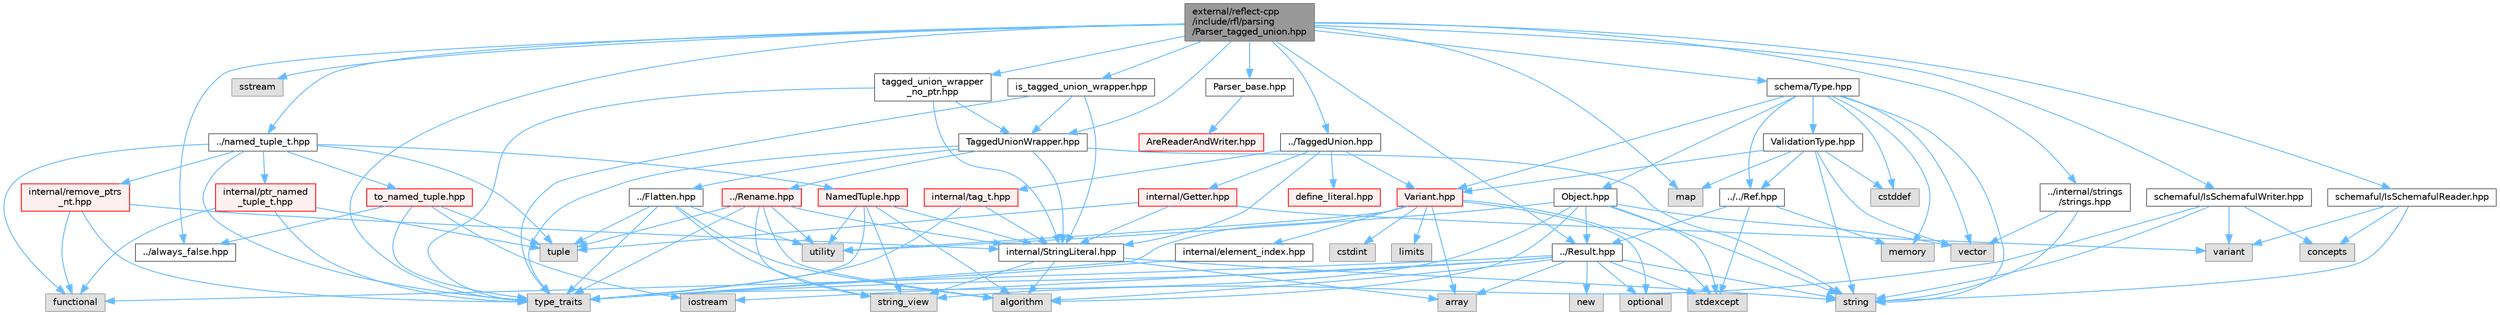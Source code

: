 digraph "external/reflect-cpp/include/rfl/parsing/Parser_tagged_union.hpp"
{
 // LATEX_PDF_SIZE
  bgcolor="transparent";
  edge [fontname=Helvetica,fontsize=10,labelfontname=Helvetica,labelfontsize=10];
  node [fontname=Helvetica,fontsize=10,shape=box,height=0.2,width=0.4];
  Node1 [id="Node000001",label="external/reflect-cpp\l/include/rfl/parsing\l/Parser_tagged_union.hpp",height=0.2,width=0.4,color="gray40", fillcolor="grey60", style="filled", fontcolor="black",tooltip=" "];
  Node1 -> Node2 [id="edge1_Node000001_Node000002",color="steelblue1",style="solid",tooltip=" "];
  Node2 [id="Node000002",label="map",height=0.2,width=0.4,color="grey60", fillcolor="#E0E0E0", style="filled",tooltip=" "];
  Node1 -> Node3 [id="edge2_Node000001_Node000003",color="steelblue1",style="solid",tooltip=" "];
  Node3 [id="Node000003",label="sstream",height=0.2,width=0.4,color="grey60", fillcolor="#E0E0E0", style="filled",tooltip=" "];
  Node1 -> Node4 [id="edge3_Node000001_Node000004",color="steelblue1",style="solid",tooltip=" "];
  Node4 [id="Node000004",label="type_traits",height=0.2,width=0.4,color="grey60", fillcolor="#E0E0E0", style="filled",tooltip=" "];
  Node1 -> Node5 [id="edge4_Node000001_Node000005",color="steelblue1",style="solid",tooltip=" "];
  Node5 [id="Node000005",label="../Result.hpp",height=0.2,width=0.4,color="grey40", fillcolor="white", style="filled",URL="$_result_8hpp.html",tooltip=" "];
  Node5 -> Node6 [id="edge5_Node000005_Node000006",color="steelblue1",style="solid",tooltip=" "];
  Node6 [id="Node000006",label="algorithm",height=0.2,width=0.4,color="grey60", fillcolor="#E0E0E0", style="filled",tooltip=" "];
  Node5 -> Node7 [id="edge6_Node000005_Node000007",color="steelblue1",style="solid",tooltip=" "];
  Node7 [id="Node000007",label="array",height=0.2,width=0.4,color="grey60", fillcolor="#E0E0E0", style="filled",tooltip=" "];
  Node5 -> Node8 [id="edge7_Node000005_Node000008",color="steelblue1",style="solid",tooltip=" "];
  Node8 [id="Node000008",label="functional",height=0.2,width=0.4,color="grey60", fillcolor="#E0E0E0", style="filled",tooltip=" "];
  Node5 -> Node9 [id="edge8_Node000005_Node000009",color="steelblue1",style="solid",tooltip=" "];
  Node9 [id="Node000009",label="iostream",height=0.2,width=0.4,color="grey60", fillcolor="#E0E0E0", style="filled",tooltip=" "];
  Node5 -> Node10 [id="edge9_Node000005_Node000010",color="steelblue1",style="solid",tooltip=" "];
  Node10 [id="Node000010",label="new",height=0.2,width=0.4,color="grey60", fillcolor="#E0E0E0", style="filled",tooltip=" "];
  Node5 -> Node11 [id="edge10_Node000005_Node000011",color="steelblue1",style="solid",tooltip=" "];
  Node11 [id="Node000011",label="optional",height=0.2,width=0.4,color="grey60", fillcolor="#E0E0E0", style="filled",tooltip=" "];
  Node5 -> Node12 [id="edge11_Node000005_Node000012",color="steelblue1",style="solid",tooltip=" "];
  Node12 [id="Node000012",label="stdexcept",height=0.2,width=0.4,color="grey60", fillcolor="#E0E0E0", style="filled",tooltip=" "];
  Node5 -> Node13 [id="edge12_Node000005_Node000013",color="steelblue1",style="solid",tooltip=" "];
  Node13 [id="Node000013",label="string",height=0.2,width=0.4,color="grey60", fillcolor="#E0E0E0", style="filled",tooltip=" "];
  Node5 -> Node4 [id="edge13_Node000005_Node000004",color="steelblue1",style="solid",tooltip=" "];
  Node1 -> Node14 [id="edge14_Node000001_Node000014",color="steelblue1",style="solid",tooltip=" "];
  Node14 [id="Node000014",label="../TaggedUnion.hpp",height=0.2,width=0.4,color="grey40", fillcolor="white", style="filled",URL="$_tagged_union_8hpp.html",tooltip=" "];
  Node14 -> Node15 [id="edge15_Node000014_Node000015",color="steelblue1",style="solid",tooltip=" "];
  Node15 [id="Node000015",label="Variant.hpp",height=0.2,width=0.4,color="red", fillcolor="#FFF0F0", style="filled",URL="$_variant_8hpp.html",tooltip=" "];
  Node15 -> Node7 [id="edge16_Node000015_Node000007",color="steelblue1",style="solid",tooltip=" "];
  Node15 -> Node16 [id="edge17_Node000015_Node000016",color="steelblue1",style="solid",tooltip=" "];
  Node16 [id="Node000016",label="cstdint",height=0.2,width=0.4,color="grey60", fillcolor="#E0E0E0", style="filled",tooltip=" "];
  Node15 -> Node17 [id="edge18_Node000015_Node000017",color="steelblue1",style="solid",tooltip=" "];
  Node17 [id="Node000017",label="limits",height=0.2,width=0.4,color="grey60", fillcolor="#E0E0E0", style="filled",tooltip=" "];
  Node15 -> Node11 [id="edge19_Node000015_Node000011",color="steelblue1",style="solid",tooltip=" "];
  Node15 -> Node12 [id="edge20_Node000015_Node000012",color="steelblue1",style="solid",tooltip=" "];
  Node15 -> Node4 [id="edge21_Node000015_Node000004",color="steelblue1",style="solid",tooltip=" "];
  Node15 -> Node18 [id="edge22_Node000015_Node000018",color="steelblue1",style="solid",tooltip=" "];
  Node18 [id="Node000018",label="utility",height=0.2,width=0.4,color="grey60", fillcolor="#E0E0E0", style="filled",tooltip=" "];
  Node15 -> Node19 [id="edge23_Node000015_Node000019",color="steelblue1",style="solid",tooltip=" "];
  Node19 [id="Node000019",label="internal/element_index.hpp",height=0.2,width=0.4,color="grey40", fillcolor="white", style="filled",URL="$element__index_8hpp.html",tooltip=" "];
  Node19 -> Node4 [id="edge24_Node000019_Node000004",color="steelblue1",style="solid",tooltip=" "];
  Node14 -> Node28 [id="edge25_Node000014_Node000028",color="steelblue1",style="solid",tooltip=" "];
  Node28 [id="Node000028",label="define_literal.hpp",height=0.2,width=0.4,color="red", fillcolor="#FFF0F0", style="filled",URL="$define__literal_8hpp.html",tooltip=" "];
  Node14 -> Node39 [id="edge26_Node000014_Node000039",color="steelblue1",style="solid",tooltip=" "];
  Node39 [id="Node000039",label="internal/Getter.hpp",height=0.2,width=0.4,color="red", fillcolor="#FFF0F0", style="filled",URL="$_getter_8hpp.html",tooltip=" "];
  Node39 -> Node22 [id="edge27_Node000039_Node000022",color="steelblue1",style="solid",tooltip=" "];
  Node22 [id="Node000022",label="tuple",height=0.2,width=0.4,color="grey60", fillcolor="#E0E0E0", style="filled",tooltip=" "];
  Node39 -> Node40 [id="edge28_Node000039_Node000040",color="steelblue1",style="solid",tooltip=" "];
  Node40 [id="Node000040",label="variant",height=0.2,width=0.4,color="grey60", fillcolor="#E0E0E0", style="filled",tooltip=" "];
  Node39 -> Node35 [id="edge29_Node000039_Node000035",color="steelblue1",style="solid",tooltip=" "];
  Node35 [id="Node000035",label="internal/StringLiteral.hpp",height=0.2,width=0.4,color="grey40", fillcolor="white", style="filled",URL="$_string_literal_8hpp.html",tooltip=" "];
  Node35 -> Node6 [id="edge30_Node000035_Node000006",color="steelblue1",style="solid",tooltip=" "];
  Node35 -> Node7 [id="edge31_Node000035_Node000007",color="steelblue1",style="solid",tooltip=" "];
  Node35 -> Node13 [id="edge32_Node000035_Node000013",color="steelblue1",style="solid",tooltip=" "];
  Node35 -> Node36 [id="edge33_Node000035_Node000036",color="steelblue1",style="solid",tooltip=" "];
  Node36 [id="Node000036",label="string_view",height=0.2,width=0.4,color="grey60", fillcolor="#E0E0E0", style="filled",tooltip=" "];
  Node14 -> Node35 [id="edge34_Node000014_Node000035",color="steelblue1",style="solid",tooltip=" "];
  Node14 -> Node42 [id="edge35_Node000014_Node000042",color="steelblue1",style="solid",tooltip=" "];
  Node42 [id="Node000042",label="internal/tag_t.hpp",height=0.2,width=0.4,color="red", fillcolor="#FFF0F0", style="filled",URL="$tag__t_8hpp.html",tooltip=" "];
  Node42 -> Node4 [id="edge36_Node000042_Node000004",color="steelblue1",style="solid",tooltip=" "];
  Node42 -> Node35 [id="edge37_Node000042_Node000035",color="steelblue1",style="solid",tooltip=" "];
  Node1 -> Node48 [id="edge38_Node000001_Node000048",color="steelblue1",style="solid",tooltip=" "];
  Node48 [id="Node000048",label="../always_false.hpp",height=0.2,width=0.4,color="grey40", fillcolor="white", style="filled",URL="$always__false_8hpp.html",tooltip=" "];
  Node1 -> Node104 [id="edge39_Node000001_Node000104",color="steelblue1",style="solid",tooltip=" "];
  Node104 [id="Node000104",label="../internal/strings\l/strings.hpp",height=0.2,width=0.4,color="grey40", fillcolor="white", style="filled",URL="$strings_8hpp.html",tooltip=" "];
  Node104 -> Node13 [id="edge40_Node000104_Node000013",color="steelblue1",style="solid",tooltip=" "];
  Node104 -> Node31 [id="edge41_Node000104_Node000031",color="steelblue1",style="solid",tooltip=" "];
  Node31 [id="Node000031",label="vector",height=0.2,width=0.4,color="grey60", fillcolor="#E0E0E0", style="filled",tooltip=" "];
  Node1 -> Node56 [id="edge42_Node000001_Node000056",color="steelblue1",style="solid",tooltip=" "];
  Node56 [id="Node000056",label="../named_tuple_t.hpp",height=0.2,width=0.4,color="grey40", fillcolor="white", style="filled",URL="$named__tuple__t_8hpp.html",tooltip=" "];
  Node56 -> Node8 [id="edge43_Node000056_Node000008",color="steelblue1",style="solid",tooltip=" "];
  Node56 -> Node22 [id="edge44_Node000056_Node000022",color="steelblue1",style="solid",tooltip=" "];
  Node56 -> Node4 [id="edge45_Node000056_Node000004",color="steelblue1",style="solid",tooltip=" "];
  Node56 -> Node57 [id="edge46_Node000056_Node000057",color="steelblue1",style="solid",tooltip=" "];
  Node57 [id="Node000057",label="NamedTuple.hpp",height=0.2,width=0.4,color="red", fillcolor="#FFF0F0", style="filled",URL="$_named_tuple_8hpp.html",tooltip=" "];
  Node57 -> Node6 [id="edge47_Node000057_Node000006",color="steelblue1",style="solid",tooltip=" "];
  Node57 -> Node36 [id="edge48_Node000057_Node000036",color="steelblue1",style="solid",tooltip=" "];
  Node57 -> Node4 [id="edge49_Node000057_Node000004",color="steelblue1",style="solid",tooltip=" "];
  Node57 -> Node18 [id="edge50_Node000057_Node000018",color="steelblue1",style="solid",tooltip=" "];
  Node57 -> Node35 [id="edge51_Node000057_Node000035",color="steelblue1",style="solid",tooltip=" "];
  Node56 -> Node72 [id="edge52_Node000056_Node000072",color="steelblue1",style="solid",tooltip=" "];
  Node72 [id="Node000072",label="internal/ptr_named\l_tuple_t.hpp",height=0.2,width=0.4,color="red", fillcolor="#FFF0F0", style="filled",URL="$ptr__named__tuple__t_8hpp.html",tooltip=" "];
  Node72 -> Node8 [id="edge53_Node000072_Node000008",color="steelblue1",style="solid",tooltip=" "];
  Node72 -> Node22 [id="edge54_Node000072_Node000022",color="steelblue1",style="solid",tooltip=" "];
  Node72 -> Node4 [id="edge55_Node000072_Node000004",color="steelblue1",style="solid",tooltip=" "];
  Node56 -> Node93 [id="edge56_Node000056_Node000093",color="steelblue1",style="solid",tooltip=" "];
  Node93 [id="Node000093",label="internal/remove_ptrs\l_nt.hpp",height=0.2,width=0.4,color="red", fillcolor="#FFF0F0", style="filled",URL="$remove__ptrs__nt_8hpp.html",tooltip=" "];
  Node93 -> Node8 [id="edge57_Node000093_Node000008",color="steelblue1",style="solid",tooltip=" "];
  Node93 -> Node4 [id="edge58_Node000093_Node000004",color="steelblue1",style="solid",tooltip=" "];
  Node93 -> Node35 [id="edge59_Node000093_Node000035",color="steelblue1",style="solid",tooltip=" "];
  Node56 -> Node94 [id="edge60_Node000056_Node000094",color="steelblue1",style="solid",tooltip=" "];
  Node94 [id="Node000094",label="to_named_tuple.hpp",height=0.2,width=0.4,color="red", fillcolor="#FFF0F0", style="filled",URL="$to__named__tuple_8hpp.html",tooltip=" "];
  Node94 -> Node9 [id="edge61_Node000094_Node000009",color="steelblue1",style="solid",tooltip=" "];
  Node94 -> Node22 [id="edge62_Node000094_Node000022",color="steelblue1",style="solid",tooltip=" "];
  Node94 -> Node4 [id="edge63_Node000094_Node000004",color="steelblue1",style="solid",tooltip=" "];
  Node94 -> Node48 [id="edge64_Node000094_Node000048",color="steelblue1",style="solid",tooltip=" "];
  Node1 -> Node105 [id="edge65_Node000001_Node000105",color="steelblue1",style="solid",tooltip=" "];
  Node105 [id="Node000105",label="Parser_base.hpp",height=0.2,width=0.4,color="grey40", fillcolor="white", style="filled",URL="$_parser__base_8hpp.html",tooltip=" "];
  Node105 -> Node106 [id="edge66_Node000105_Node000106",color="steelblue1",style="solid",tooltip=" "];
  Node106 [id="Node000106",label="AreReaderAndWriter.hpp",height=0.2,width=0.4,color="red", fillcolor="#FFF0F0", style="filled",URL="$_are_reader_and_writer_8hpp.html",tooltip=" "];
  Node1 -> Node113 [id="edge67_Node000001_Node000113",color="steelblue1",style="solid",tooltip=" "];
  Node113 [id="Node000113",label="TaggedUnionWrapper.hpp",height=0.2,width=0.4,color="grey40", fillcolor="white", style="filled",URL="$_tagged_union_wrapper_8hpp.html",tooltip=" "];
  Node113 -> Node13 [id="edge68_Node000113_Node000013",color="steelblue1",style="solid",tooltip=" "];
  Node113 -> Node4 [id="edge69_Node000113_Node000004",color="steelblue1",style="solid",tooltip=" "];
  Node113 -> Node52 [id="edge70_Node000113_Node000052",color="steelblue1",style="solid",tooltip=" "];
  Node52 [id="Node000052",label="../Flatten.hpp",height=0.2,width=0.4,color="grey40", fillcolor="white", style="filled",URL="$_flatten_8hpp.html",tooltip=" "];
  Node52 -> Node6 [id="edge71_Node000052_Node000006",color="steelblue1",style="solid",tooltip=" "];
  Node52 -> Node36 [id="edge72_Node000052_Node000036",color="steelblue1",style="solid",tooltip=" "];
  Node52 -> Node22 [id="edge73_Node000052_Node000022",color="steelblue1",style="solid",tooltip=" "];
  Node52 -> Node4 [id="edge74_Node000052_Node000004",color="steelblue1",style="solid",tooltip=" "];
  Node52 -> Node18 [id="edge75_Node000052_Node000018",color="steelblue1",style="solid",tooltip=" "];
  Node113 -> Node54 [id="edge76_Node000113_Node000054",color="steelblue1",style="solid",tooltip=" "];
  Node54 [id="Node000054",label="../Rename.hpp",height=0.2,width=0.4,color="red", fillcolor="#FFF0F0", style="filled",URL="$_rename_8hpp.html",tooltip=" "];
  Node54 -> Node6 [id="edge77_Node000054_Node000006",color="steelblue1",style="solid",tooltip=" "];
  Node54 -> Node36 [id="edge78_Node000054_Node000036",color="steelblue1",style="solid",tooltip=" "];
  Node54 -> Node22 [id="edge79_Node000054_Node000022",color="steelblue1",style="solid",tooltip=" "];
  Node54 -> Node4 [id="edge80_Node000054_Node000004",color="steelblue1",style="solid",tooltip=" "];
  Node54 -> Node18 [id="edge81_Node000054_Node000018",color="steelblue1",style="solid",tooltip=" "];
  Node54 -> Node35 [id="edge82_Node000054_Node000035",color="steelblue1",style="solid",tooltip=" "];
  Node113 -> Node35 [id="edge83_Node000113_Node000035",color="steelblue1",style="solid",tooltip=" "];
  Node1 -> Node114 [id="edge84_Node000001_Node000114",color="steelblue1",style="solid",tooltip=" "];
  Node114 [id="Node000114",label="is_tagged_union_wrapper.hpp",height=0.2,width=0.4,color="grey40", fillcolor="white", style="filled",URL="$is__tagged__union__wrapper_8hpp.html",tooltip=" "];
  Node114 -> Node4 [id="edge85_Node000114_Node000004",color="steelblue1",style="solid",tooltip=" "];
  Node114 -> Node35 [id="edge86_Node000114_Node000035",color="steelblue1",style="solid",tooltip=" "];
  Node114 -> Node113 [id="edge87_Node000114_Node000113",color="steelblue1",style="solid",tooltip=" "];
  Node1 -> Node115 [id="edge88_Node000001_Node000115",color="steelblue1",style="solid",tooltip=" "];
  Node115 [id="Node000115",label="schema/Type.hpp",height=0.2,width=0.4,color="grey40", fillcolor="white", style="filled",URL="$parsing_2schema_2_type_8hpp.html",tooltip=" "];
  Node115 -> Node47 [id="edge89_Node000115_Node000047",color="steelblue1",style="solid",tooltip=" "];
  Node47 [id="Node000047",label="cstddef",height=0.2,width=0.4,color="grey60", fillcolor="#E0E0E0", style="filled",tooltip=" "];
  Node115 -> Node33 [id="edge90_Node000115_Node000033",color="steelblue1",style="solid",tooltip=" "];
  Node33 [id="Node000033",label="memory",height=0.2,width=0.4,color="grey60", fillcolor="#E0E0E0", style="filled",tooltip=" "];
  Node115 -> Node13 [id="edge91_Node000115_Node000013",color="steelblue1",style="solid",tooltip=" "];
  Node115 -> Node31 [id="edge92_Node000115_Node000031",color="steelblue1",style="solid",tooltip=" "];
  Node115 -> Node67 [id="edge93_Node000115_Node000067",color="steelblue1",style="solid",tooltip=" "];
  Node67 [id="Node000067",label="Object.hpp",height=0.2,width=0.4,color="grey40", fillcolor="white", style="filled",URL="$_object_8hpp.html",tooltip=" "];
  Node67 -> Node6 [id="edge94_Node000067_Node000006",color="steelblue1",style="solid",tooltip=" "];
  Node67 -> Node12 [id="edge95_Node000067_Node000012",color="steelblue1",style="solid",tooltip=" "];
  Node67 -> Node13 [id="edge96_Node000067_Node000013",color="steelblue1",style="solid",tooltip=" "];
  Node67 -> Node4 [id="edge97_Node000067_Node000004",color="steelblue1",style="solid",tooltip=" "];
  Node67 -> Node18 [id="edge98_Node000067_Node000018",color="steelblue1",style="solid",tooltip=" "];
  Node67 -> Node31 [id="edge99_Node000067_Node000031",color="steelblue1",style="solid",tooltip=" "];
  Node67 -> Node5 [id="edge100_Node000067_Node000005",color="steelblue1",style="solid",tooltip=" "];
  Node115 -> Node116 [id="edge101_Node000115_Node000116",color="steelblue1",style="solid",tooltip=" "];
  Node116 [id="Node000116",label="../../Ref.hpp",height=0.2,width=0.4,color="grey40", fillcolor="white", style="filled",URL="$_ref_8hpp.html",tooltip=" "];
  Node116 -> Node33 [id="edge102_Node000116_Node000033",color="steelblue1",style="solid",tooltip=" "];
  Node116 -> Node12 [id="edge103_Node000116_Node000012",color="steelblue1",style="solid",tooltip=" "];
  Node116 -> Node5 [id="edge104_Node000116_Node000005",color="steelblue1",style="solid",tooltip=" "];
  Node115 -> Node15 [id="edge105_Node000115_Node000015",color="steelblue1",style="solid",tooltip=" "];
  Node115 -> Node117 [id="edge106_Node000115_Node000117",color="steelblue1",style="solid",tooltip=" "];
  Node117 [id="Node000117",label="ValidationType.hpp",height=0.2,width=0.4,color="grey40", fillcolor="white", style="filled",URL="$_validation_type_8hpp.html",tooltip=" "];
  Node117 -> Node47 [id="edge107_Node000117_Node000047",color="steelblue1",style="solid",tooltip=" "];
  Node117 -> Node2 [id="edge108_Node000117_Node000002",color="steelblue1",style="solid",tooltip=" "];
  Node117 -> Node13 [id="edge109_Node000117_Node000013",color="steelblue1",style="solid",tooltip=" "];
  Node117 -> Node31 [id="edge110_Node000117_Node000031",color="steelblue1",style="solid",tooltip=" "];
  Node117 -> Node116 [id="edge111_Node000117_Node000116",color="steelblue1",style="solid",tooltip=" "];
  Node117 -> Node15 [id="edge112_Node000117_Node000015",color="steelblue1",style="solid",tooltip=" "];
  Node1 -> Node111 [id="edge113_Node000001_Node000111",color="steelblue1",style="solid",tooltip=" "];
  Node111 [id="Node000111",label="schemaful/IsSchemafulReader.hpp",height=0.2,width=0.4,color="grey40", fillcolor="white", style="filled",URL="$_is_schemaful_reader_8hpp.html",tooltip=" "];
  Node111 -> Node108 [id="edge114_Node000111_Node000108",color="steelblue1",style="solid",tooltip=" "];
  Node108 [id="Node000108",label="concepts",height=0.2,width=0.4,color="grey60", fillcolor="#E0E0E0", style="filled",tooltip=" "];
  Node111 -> Node13 [id="edge115_Node000111_Node000013",color="steelblue1",style="solid",tooltip=" "];
  Node111 -> Node40 [id="edge116_Node000111_Node000040",color="steelblue1",style="solid",tooltip=" "];
  Node1 -> Node118 [id="edge117_Node000001_Node000118",color="steelblue1",style="solid",tooltip=" "];
  Node118 [id="Node000118",label="schemaful/IsSchemafulWriter.hpp",height=0.2,width=0.4,color="grey40", fillcolor="white", style="filled",URL="$_is_schemaful_writer_8hpp.html",tooltip=" "];
  Node118 -> Node108 [id="edge118_Node000118_Node000108",color="steelblue1",style="solid",tooltip=" "];
  Node118 -> Node13 [id="edge119_Node000118_Node000013",color="steelblue1",style="solid",tooltip=" "];
  Node118 -> Node36 [id="edge120_Node000118_Node000036",color="steelblue1",style="solid",tooltip=" "];
  Node118 -> Node40 [id="edge121_Node000118_Node000040",color="steelblue1",style="solid",tooltip=" "];
  Node1 -> Node119 [id="edge122_Node000001_Node000119",color="steelblue1",style="solid",tooltip=" "];
  Node119 [id="Node000119",label="tagged_union_wrapper\l_no_ptr.hpp",height=0.2,width=0.4,color="grey40", fillcolor="white", style="filled",URL="$tagged__union__wrapper__no__ptr_8hpp.html",tooltip=" "];
  Node119 -> Node4 [id="edge123_Node000119_Node000004",color="steelblue1",style="solid",tooltip=" "];
  Node119 -> Node35 [id="edge124_Node000119_Node000035",color="steelblue1",style="solid",tooltip=" "];
  Node119 -> Node113 [id="edge125_Node000119_Node000113",color="steelblue1",style="solid",tooltip=" "];
}
